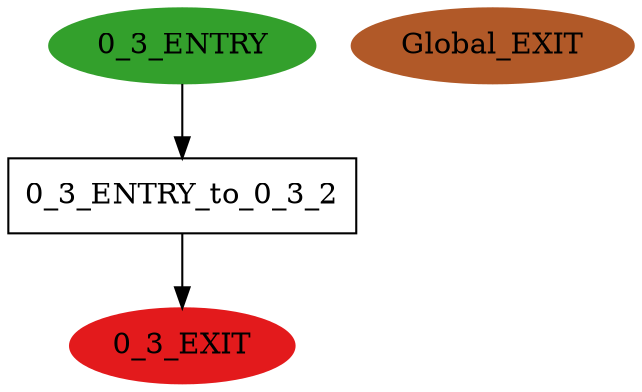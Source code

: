 digraph model { 
compound=true; 
node  [style="filled", colorscheme="paired12"];  "0_3_EXIT" [shape=ellipse, color=6, style=filled];
  "0_3_ENTRY" [shape=ellipse, color=4, style=filled];
  "Global_EXIT" [shape=ellipse, color=12, style=filled];
  "0_3_ENTRY_to_0_3_2" [shape=box, style=""];
  "0_3_ENTRY_to_0_3_2" [label="0_3_ENTRY_to_0_3_2\n"];
  "0_3_ENTRY_to_0_3_2" -> "0_3_EXIT" [label="", arrowhead="normal"];
  "0_3_ENTRY" -> "0_3_ENTRY_to_0_3_2" [label="", arrowhead="normal"];
}
